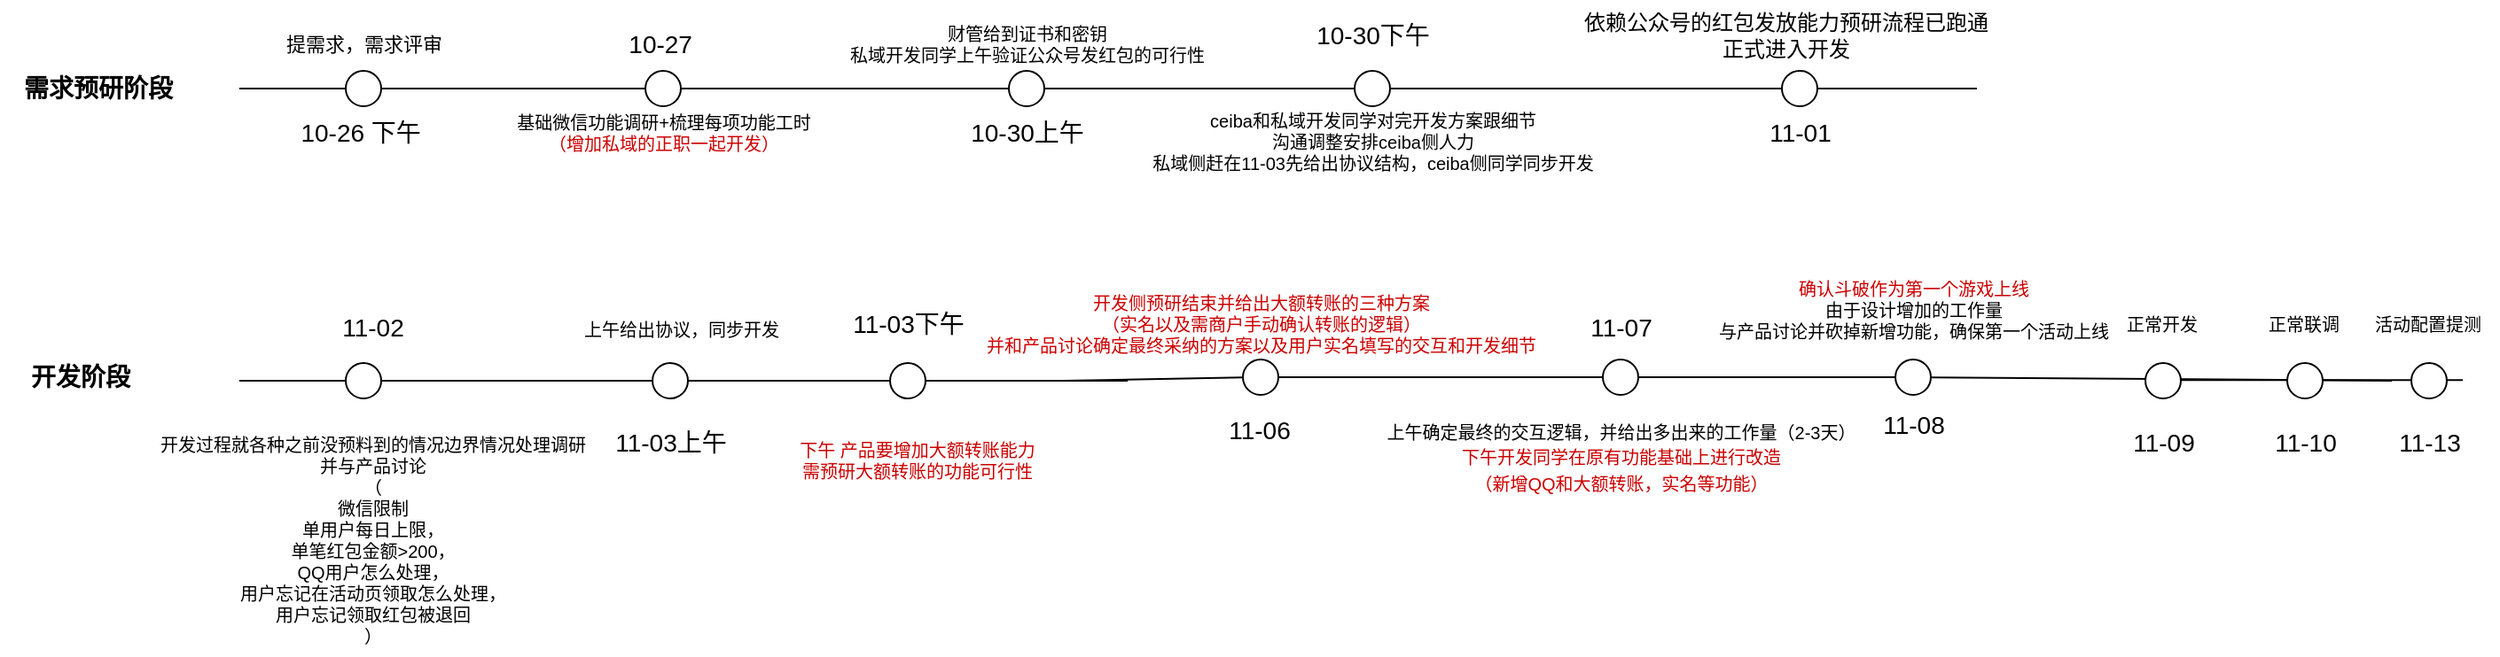 <mxfile version="22.1.0" type="github">
  <diagram name="第 1 页" id="BeSVWg6-v6-BRttj8wCC">
    <mxGraphModel dx="2022" dy="650" grid="1" gridSize="10" guides="1" tooltips="1" connect="1" arrows="1" fold="1" page="1" pageScale="1" pageWidth="827" pageHeight="1169" math="0" shadow="0">
      <root>
        <mxCell id="0" />
        <mxCell id="1" parent="0" />
        <mxCell id="TdUxdHYEaK7K-AHOdYRr-1" value="" style="endArrow=none;html=1;rounded=0;" edge="1" parent="1" source="TdUxdHYEaK7K-AHOdYRr-30">
          <mxGeometry width="50" height="50" relative="1" as="geometry">
            <mxPoint x="80" y="400" as="sourcePoint" />
            <mxPoint x="1060" y="400" as="targetPoint" />
          </mxGeometry>
        </mxCell>
        <mxCell id="TdUxdHYEaK7K-AHOdYRr-3" value="" style="endArrow=none;html=1;rounded=0;" edge="1" parent="1" target="TdUxdHYEaK7K-AHOdYRr-2">
          <mxGeometry width="50" height="50" relative="1" as="geometry">
            <mxPoint x="80" y="400" as="sourcePoint" />
            <mxPoint x="1060" y="400" as="targetPoint" />
          </mxGeometry>
        </mxCell>
        <mxCell id="TdUxdHYEaK7K-AHOdYRr-2" value="" style="ellipse;whiteSpace=wrap;html=1;aspect=fixed;" vertex="1" parent="1">
          <mxGeometry x="140" y="390" width="20" height="20" as="geometry" />
        </mxCell>
        <mxCell id="TdUxdHYEaK7K-AHOdYRr-4" value="&lt;font style=&quot;font-size: 11px;&quot;&gt;提需求，需求评审&lt;/font&gt;" style="text;html=1;align=center;verticalAlign=middle;resizable=0;points=[];autosize=1;strokeColor=none;fillColor=none;" vertex="1" parent="1">
          <mxGeometry x="95" y="360" width="110" height="30" as="geometry" />
        </mxCell>
        <mxCell id="TdUxdHYEaK7K-AHOdYRr-5" value="10-26 下午&amp;nbsp;" style="text;html=1;align=center;verticalAlign=middle;resizable=0;points=[];autosize=1;strokeColor=none;fillColor=none;fontSize=14;" vertex="1" parent="1">
          <mxGeometry x="100" y="410" width="100" height="30" as="geometry" />
        </mxCell>
        <mxCell id="TdUxdHYEaK7K-AHOdYRr-6" value="" style="endArrow=none;html=1;rounded=0;" edge="1" parent="1">
          <mxGeometry width="50" height="50" relative="1" as="geometry">
            <mxPoint x="249" y="400" as="sourcePoint" />
            <mxPoint x="309" y="400" as="targetPoint" />
          </mxGeometry>
        </mxCell>
        <mxCell id="TdUxdHYEaK7K-AHOdYRr-9" value="基础微信功能调研+梳理每项功能工时&lt;br style=&quot;font-size: 10px;&quot;&gt;&lt;font color=&quot;#cc0000&quot;&gt;（增加私域的正职一起开发）&lt;/font&gt;" style="text;html=1;align=center;verticalAlign=middle;resizable=0;points=[];autosize=1;strokeColor=none;fillColor=none;fontSize=10;" vertex="1" parent="1">
          <mxGeometry x="224" y="405" width="190" height="40" as="geometry" />
        </mxCell>
        <mxCell id="TdUxdHYEaK7K-AHOdYRr-10" value="10-27&amp;nbsp;" style="text;html=1;align=center;verticalAlign=middle;resizable=0;points=[];autosize=1;strokeColor=none;fillColor=none;fontSize=14;" vertex="1" parent="1">
          <mxGeometry x="289" y="360" width="60" height="30" as="geometry" />
        </mxCell>
        <mxCell id="TdUxdHYEaK7K-AHOdYRr-16" value="&lt;font style=&quot;font-size: 10px;&quot;&gt;财管给到证书和密钥&lt;br style=&quot;font-size: 10px;&quot;&gt;私域开发同学上午验证公众号发红包的可行性&lt;/font&gt;" style="text;html=1;align=center;verticalAlign=middle;resizable=0;points=[];autosize=1;strokeColor=none;fillColor=none;fontSize=10;" vertex="1" parent="1">
          <mxGeometry x="414" y="355" width="220" height="40" as="geometry" />
        </mxCell>
        <mxCell id="TdUxdHYEaK7K-AHOdYRr-17" value="10-30上午" style="text;html=1;align=center;verticalAlign=middle;resizable=0;points=[];autosize=1;strokeColor=none;fillColor=none;fontSize=14;" vertex="1" parent="1">
          <mxGeometry x="479" y="410" width="90" height="30" as="geometry" />
        </mxCell>
        <mxCell id="TdUxdHYEaK7K-AHOdYRr-20" value="10-30下午" style="text;html=1;align=center;verticalAlign=middle;resizable=0;points=[];autosize=1;strokeColor=none;fillColor=none;fontSize=14;" vertex="1" parent="1">
          <mxGeometry x="674" y="355" width="90" height="30" as="geometry" />
        </mxCell>
        <mxCell id="TdUxdHYEaK7K-AHOdYRr-21" value="ceiba和私域开发同学对完开发方案跟细节&lt;br&gt;沟通调整安排ceiba侧人力&lt;br&gt;私域侧赶在11-03先给出协议结构，ceiba侧同学同步开发" style="text;html=1;align=center;verticalAlign=middle;resizable=0;points=[];autosize=1;strokeColor=none;fillColor=none;fontSize=10;" vertex="1" parent="1">
          <mxGeometry x="584" y="405" width="270" height="50" as="geometry" />
        </mxCell>
        <mxCell id="TdUxdHYEaK7K-AHOdYRr-23" value="" style="endArrow=none;html=1;rounded=0;" edge="1" parent="1" source="TdUxdHYEaK7K-AHOdYRr-24" target="TdUxdHYEaK7K-AHOdYRr-18">
          <mxGeometry width="50" height="50" relative="1" as="geometry">
            <mxPoint x="160" y="400" as="sourcePoint" />
            <mxPoint x="1060" y="400" as="targetPoint" />
          </mxGeometry>
        </mxCell>
        <mxCell id="TdUxdHYEaK7K-AHOdYRr-18" value="" style="ellipse;whiteSpace=wrap;html=1;aspect=fixed;" vertex="1" parent="1">
          <mxGeometry x="709" y="390" width="20" height="20" as="geometry" />
        </mxCell>
        <mxCell id="TdUxdHYEaK7K-AHOdYRr-25" value="" style="endArrow=none;html=1;rounded=0;" edge="1" parent="1" source="TdUxdHYEaK7K-AHOdYRr-2" target="TdUxdHYEaK7K-AHOdYRr-24">
          <mxGeometry width="50" height="50" relative="1" as="geometry">
            <mxPoint x="160" y="400" as="sourcePoint" />
            <mxPoint x="709" y="400" as="targetPoint" />
          </mxGeometry>
        </mxCell>
        <mxCell id="TdUxdHYEaK7K-AHOdYRr-24" value="" style="ellipse;whiteSpace=wrap;html=1;aspect=fixed;" vertex="1" parent="1">
          <mxGeometry x="514" y="390" width="20" height="20" as="geometry" />
        </mxCell>
        <mxCell id="TdUxdHYEaK7K-AHOdYRr-27" value="" style="ellipse;whiteSpace=wrap;html=1;aspect=fixed;" vertex="1" parent="1">
          <mxGeometry x="309" y="390" width="20" height="20" as="geometry" />
        </mxCell>
        <mxCell id="TdUxdHYEaK7K-AHOdYRr-29" value="11-01" style="text;html=1;align=center;verticalAlign=middle;resizable=0;points=[];autosize=1;strokeColor=none;fillColor=none;fontSize=14;" vertex="1" parent="1">
          <mxGeometry x="930" y="410" width="60" height="30" as="geometry" />
        </mxCell>
        <mxCell id="TdUxdHYEaK7K-AHOdYRr-31" value="依赖公众号的红包发放能力预研流程已跑通&lt;br&gt;正式进入开发" style="text;html=1;align=center;verticalAlign=middle;resizable=0;points=[];autosize=1;strokeColor=none;fillColor=none;" vertex="1" parent="1">
          <mxGeometry x="827" y="350" width="250" height="40" as="geometry" />
        </mxCell>
        <mxCell id="TdUxdHYEaK7K-AHOdYRr-32" value="" style="endArrow=none;html=1;rounded=0;" edge="1" parent="1" source="TdUxdHYEaK7K-AHOdYRr-18" target="TdUxdHYEaK7K-AHOdYRr-30">
          <mxGeometry width="50" height="50" relative="1" as="geometry">
            <mxPoint x="729" y="400" as="sourcePoint" />
            <mxPoint x="1060" y="400" as="targetPoint" />
          </mxGeometry>
        </mxCell>
        <mxCell id="TdUxdHYEaK7K-AHOdYRr-30" value="" style="ellipse;whiteSpace=wrap;html=1;aspect=fixed;" vertex="1" parent="1">
          <mxGeometry x="950" y="390" width="20" height="20" as="geometry" />
        </mxCell>
        <mxCell id="TdUxdHYEaK7K-AHOdYRr-33" value="" style="endArrow=none;html=1;rounded=0;exitX=1;exitY=0.5;exitDx=0;exitDy=0;entryX=0;entryY=0.5;entryDx=0;entryDy=0;" edge="1" parent="1" source="TdUxdHYEaK7K-AHOdYRr-53" target="TdUxdHYEaK7K-AHOdYRr-71">
          <mxGeometry width="50" height="50" relative="1" as="geometry">
            <mxPoint x="1110" y="565" as="sourcePoint" />
            <mxPoint x="1200" y="565" as="targetPoint" />
          </mxGeometry>
        </mxCell>
        <mxCell id="TdUxdHYEaK7K-AHOdYRr-34" value="" style="endArrow=none;html=1;rounded=0;" edge="1" parent="1" target="TdUxdHYEaK7K-AHOdYRr-35">
          <mxGeometry width="50" height="50" relative="1" as="geometry">
            <mxPoint x="80" y="565" as="sourcePoint" />
            <mxPoint x="1060" y="565" as="targetPoint" />
          </mxGeometry>
        </mxCell>
        <mxCell id="TdUxdHYEaK7K-AHOdYRr-35" value="" style="ellipse;whiteSpace=wrap;html=1;aspect=fixed;" vertex="1" parent="1">
          <mxGeometry x="140" y="555" width="20" height="20" as="geometry" />
        </mxCell>
        <mxCell id="TdUxdHYEaK7K-AHOdYRr-36" value="&lt;font style=&quot;font-size: 10px;&quot;&gt;开发过程就各种之前没预料到的情况边界情况处理调研&lt;br style=&quot;font-size: 10px;&quot;&gt;并与产品讨论&lt;br style=&quot;font-size: 10px;&quot;&gt;（&lt;br&gt;微信限制&lt;br style=&quot;font-size: 10px;&quot;&gt;单用户每日上限，&lt;br style=&quot;font-size: 10px;&quot;&gt;单笔红包金额&amp;gt;200，&lt;br style=&quot;font-size: 10px;&quot;&gt;QQ用户怎么处理，&lt;br style=&quot;font-size: 10px;&quot;&gt;用户忘记在活动页领取怎么处理，&lt;br style=&quot;font-size: 10px;&quot;&gt;用户忘记领取红包被退回&lt;br style=&quot;font-size: 10px;&quot;&gt;）&lt;br style=&quot;font-size: 10px;&quot;&gt;&lt;/font&gt;" style="text;html=1;align=center;verticalAlign=middle;resizable=0;points=[];autosize=1;strokeColor=none;fillColor=none;fontSize=10;" vertex="1" parent="1">
          <mxGeometry x="25" y="590" width="260" height="130" as="geometry" />
        </mxCell>
        <mxCell id="TdUxdHYEaK7K-AHOdYRr-37" value="11-02" style="text;html=1;align=center;verticalAlign=middle;resizable=0;points=[];autosize=1;strokeColor=none;fillColor=none;fontSize=14;" vertex="1" parent="1">
          <mxGeometry x="125" y="520" width="60" height="30" as="geometry" />
        </mxCell>
        <mxCell id="TdUxdHYEaK7K-AHOdYRr-38" value="" style="endArrow=none;html=1;rounded=0;" edge="1" parent="1">
          <mxGeometry width="50" height="50" relative="1" as="geometry">
            <mxPoint x="363" y="565" as="sourcePoint" />
            <mxPoint x="423" y="565" as="targetPoint" />
          </mxGeometry>
        </mxCell>
        <mxCell id="TdUxdHYEaK7K-AHOdYRr-40" value="11-03下午" style="text;html=1;align=center;verticalAlign=middle;resizable=0;points=[];autosize=1;strokeColor=none;fillColor=none;fontSize=14;" vertex="1" parent="1">
          <mxGeometry x="412" y="518" width="90" height="30" as="geometry" />
        </mxCell>
        <mxCell id="TdUxdHYEaK7K-AHOdYRr-43" value="11-06" style="text;html=1;align=center;verticalAlign=middle;resizable=0;points=[];autosize=1;strokeColor=none;fillColor=none;fontSize=14;" vertex="1" parent="1">
          <mxGeometry x="625" y="578" width="60" height="30" as="geometry" />
        </mxCell>
        <mxCell id="TdUxdHYEaK7K-AHOdYRr-44" value="&lt;font color=&quot;#cc0000&quot;&gt;开发侧预研结束并给出大额转账的三种方案&lt;br&gt;（实名以及需商户手动确认转账的逻辑）&lt;br&gt;并和产品讨论确定最终采纳的方案以及用户实名填写的交互和开发细节&lt;/font&gt;" style="text;html=1;align=center;verticalAlign=middle;resizable=0;points=[];autosize=1;strokeColor=none;fillColor=none;fontSize=10;" vertex="1" parent="1">
          <mxGeometry x="491" y="508" width="330" height="50" as="geometry" />
        </mxCell>
        <mxCell id="TdUxdHYEaK7K-AHOdYRr-45" value="" style="endArrow=none;html=1;rounded=0;" edge="1" parent="1" target="TdUxdHYEaK7K-AHOdYRr-46">
          <mxGeometry width="50" height="50" relative="1" as="geometry">
            <mxPoint x="545.0" y="565" as="sourcePoint" />
            <mxPoint x="1071" y="565" as="targetPoint" />
          </mxGeometry>
        </mxCell>
        <mxCell id="TdUxdHYEaK7K-AHOdYRr-46" value="" style="ellipse;whiteSpace=wrap;html=1;aspect=fixed;" vertex="1" parent="1">
          <mxGeometry x="646" y="553" width="20" height="20" as="geometry" />
        </mxCell>
        <mxCell id="TdUxdHYEaK7K-AHOdYRr-47" value="" style="endArrow=none;html=1;rounded=0;" edge="1" parent="1">
          <mxGeometry width="50" height="50" relative="1" as="geometry">
            <mxPoint x="467.0" y="565" as="sourcePoint" />
            <mxPoint x="581.0" y="565" as="targetPoint" />
          </mxGeometry>
        </mxCell>
        <mxCell id="TdUxdHYEaK7K-AHOdYRr-50" value="11-07" style="text;html=1;align=center;verticalAlign=middle;resizable=0;points=[];autosize=1;strokeColor=none;fillColor=none;fontSize=14;" vertex="1" parent="1">
          <mxGeometry x="829" y="520" width="60" height="30" as="geometry" />
        </mxCell>
        <mxCell id="TdUxdHYEaK7K-AHOdYRr-51" value="&lt;font style=&quot;font-size: 10px;&quot;&gt;上午确定最终的交互逻辑，并给出多出来的工作量（2-3天）&lt;br&gt;&lt;font color=&quot;#cc0000&quot;&gt;下午开发同学在原有功能基础上进行改造&lt;br&gt;（新增QQ和大额转账，实名等功能）&lt;/font&gt;&lt;/font&gt;" style="text;html=1;align=center;verticalAlign=middle;resizable=0;points=[];autosize=1;strokeColor=none;fillColor=none;" vertex="1" parent="1">
          <mxGeometry x="714" y="578" width="290" height="60" as="geometry" />
        </mxCell>
        <mxCell id="TdUxdHYEaK7K-AHOdYRr-52" value="" style="endArrow=none;html=1;rounded=0;" edge="1" parent="1" source="TdUxdHYEaK7K-AHOdYRr-46" target="TdUxdHYEaK7K-AHOdYRr-53">
          <mxGeometry width="50" height="50" relative="1" as="geometry">
            <mxPoint x="779" y="565" as="sourcePoint" />
            <mxPoint x="1110" y="565" as="targetPoint" />
          </mxGeometry>
        </mxCell>
        <mxCell id="TdUxdHYEaK7K-AHOdYRr-53" value="" style="ellipse;whiteSpace=wrap;html=1;aspect=fixed;" vertex="1" parent="1">
          <mxGeometry x="849" y="553" width="20" height="20" as="geometry" />
        </mxCell>
        <mxCell id="TdUxdHYEaK7K-AHOdYRr-54" value="" style="endArrow=none;html=1;rounded=0;" edge="1" parent="1" source="TdUxdHYEaK7K-AHOdYRr-65">
          <mxGeometry width="50" height="50" relative="1" as="geometry">
            <mxPoint x="160" y="565" as="sourcePoint" />
            <mxPoint x="474.0" y="565" as="targetPoint" />
          </mxGeometry>
        </mxCell>
        <mxCell id="TdUxdHYEaK7K-AHOdYRr-55" value="&lt;font color=&quot;#cc0000&quot;&gt;下午 产品要增加大额转账能力&lt;br&gt;需预研大额转账的功能可行性&lt;/font&gt;" style="text;html=1;align=center;verticalAlign=middle;resizable=0;points=[];autosize=1;strokeColor=none;fillColor=none;fontSize=10;" vertex="1" parent="1">
          <mxGeometry x="382" y="590" width="160" height="40" as="geometry" />
        </mxCell>
        <mxCell id="TdUxdHYEaK7K-AHOdYRr-62" value="" style="endArrow=none;html=1;rounded=0;" edge="1" parent="1">
          <mxGeometry width="50" height="50" relative="1" as="geometry">
            <mxPoint x="240" y="565" as="sourcePoint" />
            <mxPoint x="300" y="565" as="targetPoint" />
          </mxGeometry>
        </mxCell>
        <mxCell id="TdUxdHYEaK7K-AHOdYRr-63" value="&lt;font style=&quot;font-size: 10px;&quot;&gt;上午给出协议，同步开发&lt;/font&gt;" style="text;html=1;align=center;verticalAlign=middle;resizable=0;points=[];autosize=1;strokeColor=none;fillColor=none;fontSize=14;" vertex="1" parent="1">
          <mxGeometry x="264" y="520" width="130" height="30" as="geometry" />
        </mxCell>
        <mxCell id="TdUxdHYEaK7K-AHOdYRr-64" value="" style="endArrow=none;html=1;rounded=0;" edge="1" parent="1" source="TdUxdHYEaK7K-AHOdYRr-84">
          <mxGeometry width="50" height="50" relative="1" as="geometry">
            <mxPoint x="124" y="565" as="sourcePoint" />
            <mxPoint x="478.0" y="565" as="targetPoint" />
          </mxGeometry>
        </mxCell>
        <mxCell id="TdUxdHYEaK7K-AHOdYRr-66" value="11-03上午" style="text;html=1;align=center;verticalAlign=middle;resizable=0;points=[];autosize=1;strokeColor=none;fillColor=none;fontSize=14;" vertex="1" parent="1">
          <mxGeometry x="278" y="585" width="90" height="30" as="geometry" />
        </mxCell>
        <mxCell id="TdUxdHYEaK7K-AHOdYRr-67" value="" style="endArrow=none;html=1;rounded=0;" edge="1" parent="1" source="TdUxdHYEaK7K-AHOdYRr-35" target="TdUxdHYEaK7K-AHOdYRr-65">
          <mxGeometry width="50" height="50" relative="1" as="geometry">
            <mxPoint x="160" y="565" as="sourcePoint" />
            <mxPoint x="541" y="565" as="targetPoint" />
          </mxGeometry>
        </mxCell>
        <mxCell id="TdUxdHYEaK7K-AHOdYRr-65" value="" style="ellipse;whiteSpace=wrap;html=1;aspect=fixed;" vertex="1" parent="1">
          <mxGeometry x="313" y="555" width="20" height="20" as="geometry" />
        </mxCell>
        <mxCell id="TdUxdHYEaK7K-AHOdYRr-68" value="" style="endArrow=none;html=1;rounded=0;" edge="1" parent="1" source="TdUxdHYEaK7K-AHOdYRr-71">
          <mxGeometry width="50" height="50" relative="1" as="geometry">
            <mxPoint x="324" y="560" as="sourcePoint" />
            <mxPoint x="1294" y="565" as="targetPoint" />
          </mxGeometry>
        </mxCell>
        <mxCell id="TdUxdHYEaK7K-AHOdYRr-69" value="11-08" style="text;html=1;align=center;verticalAlign=middle;resizable=0;points=[];autosize=1;strokeColor=none;fillColor=none;fontSize=14;" vertex="1" parent="1">
          <mxGeometry x="994" y="575" width="60" height="30" as="geometry" />
        </mxCell>
        <mxCell id="TdUxdHYEaK7K-AHOdYRr-70" value="&lt;font color=&quot;#cc0000&quot;&gt;确认斗破作为第一个游戏上线&lt;br&gt;&lt;/font&gt;由于设计增加的工作量&lt;br style=&quot;font-size: 10px;&quot;&gt;与产品讨论并砍掉新增功能，确保第一个活动上线" style="text;html=1;align=center;verticalAlign=middle;resizable=0;points=[];autosize=1;strokeColor=none;fillColor=none;fontSize=10;" vertex="1" parent="1">
          <mxGeometry x="904" y="500" width="240" height="50" as="geometry" />
        </mxCell>
        <mxCell id="TdUxdHYEaK7K-AHOdYRr-71" value="" style="ellipse;whiteSpace=wrap;html=1;aspect=fixed;" vertex="1" parent="1">
          <mxGeometry x="1014" y="553" width="20" height="20" as="geometry" />
        </mxCell>
        <mxCell id="TdUxdHYEaK7K-AHOdYRr-72" value="11-09" style="text;html=1;align=center;verticalAlign=middle;resizable=0;points=[];autosize=1;strokeColor=none;fillColor=none;fontSize=14;" vertex="1" parent="1">
          <mxGeometry x="1135" y="585" width="60" height="30" as="geometry" />
        </mxCell>
        <mxCell id="TdUxdHYEaK7K-AHOdYRr-73" value="" style="ellipse;whiteSpace=wrap;html=1;aspect=fixed;" vertex="1" parent="1">
          <mxGeometry x="1155" y="555" width="20" height="20" as="geometry" />
        </mxCell>
        <mxCell id="TdUxdHYEaK7K-AHOdYRr-74" value="&lt;font style=&quot;font-size: 10px;&quot;&gt;正常开发&lt;/font&gt;" style="text;html=1;align=center;verticalAlign=middle;resizable=0;points=[];autosize=1;strokeColor=none;fillColor=none;" vertex="1" parent="1">
          <mxGeometry x="1134" y="518" width="60" height="30" as="geometry" />
        </mxCell>
        <mxCell id="TdUxdHYEaK7K-AHOdYRr-75" value="" style="endArrow=none;html=1;rounded=0;" edge="1" parent="1">
          <mxGeometry width="50" height="50" relative="1" as="geometry">
            <mxPoint x="1175" y="564.58" as="sourcePoint" />
            <mxPoint x="1334" y="564.58" as="targetPoint" />
          </mxGeometry>
        </mxCell>
        <mxCell id="TdUxdHYEaK7K-AHOdYRr-76" value="11-10" style="text;html=1;align=center;verticalAlign=middle;resizable=0;points=[];autosize=1;strokeColor=none;fillColor=none;fontSize=14;" vertex="1" parent="1">
          <mxGeometry x="1215" y="585" width="60" height="30" as="geometry" />
        </mxCell>
        <mxCell id="TdUxdHYEaK7K-AHOdYRr-77" value="" style="ellipse;whiteSpace=wrap;html=1;aspect=fixed;" vertex="1" parent="1">
          <mxGeometry x="1235" y="555" width="20" height="20" as="geometry" />
        </mxCell>
        <mxCell id="TdUxdHYEaK7K-AHOdYRr-78" value="&lt;font style=&quot;font-size: 10px;&quot;&gt;正常联调&lt;/font&gt;" style="text;html=1;align=center;verticalAlign=middle;resizable=0;points=[];autosize=1;strokeColor=none;fillColor=none;" vertex="1" parent="1">
          <mxGeometry x="1214" y="518" width="60" height="30" as="geometry" />
        </mxCell>
        <mxCell id="TdUxdHYEaK7K-AHOdYRr-79" value="11-13" style="text;html=1;align=center;verticalAlign=middle;resizable=0;points=[];autosize=1;strokeColor=none;fillColor=none;fontSize=14;" vertex="1" parent="1">
          <mxGeometry x="1285" y="585" width="60" height="30" as="geometry" />
        </mxCell>
        <mxCell id="TdUxdHYEaK7K-AHOdYRr-80" value="" style="ellipse;whiteSpace=wrap;html=1;aspect=fixed;" vertex="1" parent="1">
          <mxGeometry x="1305" y="555" width="20" height="20" as="geometry" />
        </mxCell>
        <mxCell id="TdUxdHYEaK7K-AHOdYRr-81" value="&lt;font style=&quot;font-size: 10px;&quot;&gt;活动配置提测&lt;/font&gt;" style="text;html=1;align=center;verticalAlign=middle;resizable=0;points=[];autosize=1;strokeColor=none;fillColor=none;" vertex="1" parent="1">
          <mxGeometry x="1274" y="518" width="80" height="30" as="geometry" />
        </mxCell>
        <mxCell id="TdUxdHYEaK7K-AHOdYRr-82" value="需求预研阶段" style="text;html=1;align=center;verticalAlign=middle;resizable=0;points=[];autosize=1;strokeColor=none;fillColor=none;fontSize=14;fontStyle=1" vertex="1" parent="1">
          <mxGeometry x="-55" y="385" width="110" height="30" as="geometry" />
        </mxCell>
        <mxCell id="TdUxdHYEaK7K-AHOdYRr-83" value="开发阶段" style="text;html=1;align=center;verticalAlign=middle;resizable=0;points=[];autosize=1;strokeColor=none;fillColor=none;fontSize=14;fontStyle=1" vertex="1" parent="1">
          <mxGeometry x="-50" y="548" width="80" height="30" as="geometry" />
        </mxCell>
        <mxCell id="TdUxdHYEaK7K-AHOdYRr-85" value="" style="endArrow=none;html=1;rounded=0;" edge="1" parent="1" source="TdUxdHYEaK7K-AHOdYRr-65" target="TdUxdHYEaK7K-AHOdYRr-84">
          <mxGeometry width="50" height="50" relative="1" as="geometry">
            <mxPoint x="349" y="565" as="sourcePoint" />
            <mxPoint x="505.0" y="565" as="targetPoint" />
          </mxGeometry>
        </mxCell>
        <mxCell id="TdUxdHYEaK7K-AHOdYRr-84" value="" style="ellipse;whiteSpace=wrap;html=1;aspect=fixed;" vertex="1" parent="1">
          <mxGeometry x="447" y="555" width="20" height="20" as="geometry" />
        </mxCell>
      </root>
    </mxGraphModel>
  </diagram>
</mxfile>

